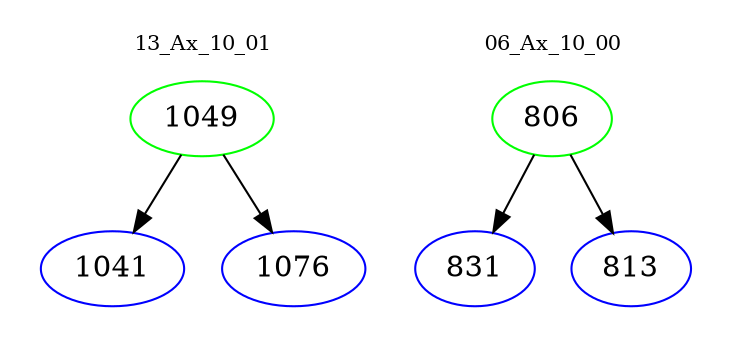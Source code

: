 digraph{
subgraph cluster_0 {
color = white
label = "13_Ax_10_01";
fontsize=10;
T0_1049 [label="1049", color="green"]
T0_1049 -> T0_1041 [color="black"]
T0_1041 [label="1041", color="blue"]
T0_1049 -> T0_1076 [color="black"]
T0_1076 [label="1076", color="blue"]
}
subgraph cluster_1 {
color = white
label = "06_Ax_10_00";
fontsize=10;
T1_806 [label="806", color="green"]
T1_806 -> T1_831 [color="black"]
T1_831 [label="831", color="blue"]
T1_806 -> T1_813 [color="black"]
T1_813 [label="813", color="blue"]
}
}
